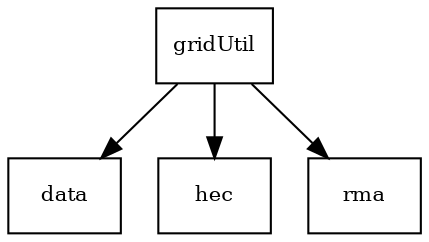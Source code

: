 digraph gridUtil_dependencies {
  node [shape = box, fontsize=10.0];
  gridUtil -> data;
  gridUtil -> hec;
  gridUtil -> rma;
}
